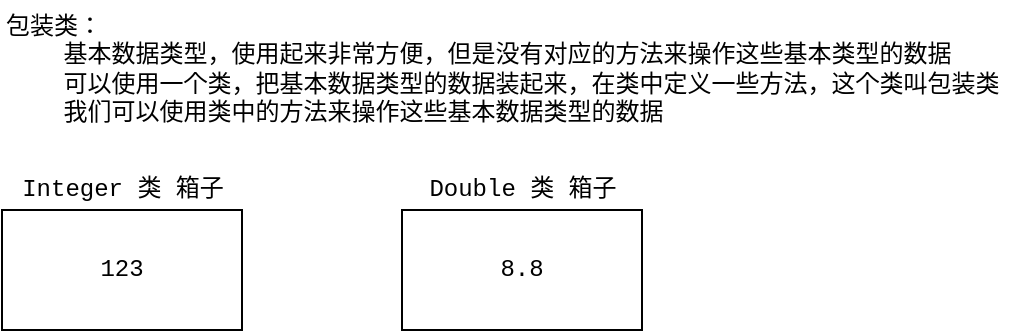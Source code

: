 <mxfile version="13.6.2" type="device"><diagram id="fupGzITjWflWSp4emgyc" name="Page-1"><mxGraphModel dx="1536" dy="858" grid="1" gridSize="10" guides="1" tooltips="1" connect="1" arrows="1" fold="1" page="1" pageScale="1" pageWidth="1100" pageHeight="850" math="0" shadow="0"><root><mxCell id="0"/><mxCell id="1" parent="0"/><mxCell id="mbbyOIepwgUlQ1_0wy88-1" value="包装类：&lt;br&gt;&amp;nbsp; &amp;nbsp; 基本数据类型，使用起来非常方便，但是没有对应的方法来操作这些基本类型的数据&lt;br&gt;&amp;nbsp; &amp;nbsp; 可以使用一个类，把基本数据类型的数据装起来，在类中定义一些方法，这个类叫包装类&lt;br&gt;&amp;nbsp; &amp;nbsp; 我们可以使用类中的方法来操作这些基本数据类型的数据" style="text;html=1;align=left;verticalAlign=top;resizable=0;points=[];autosize=1;fontFamily=Courier New;" vertex="1" parent="1"><mxGeometry x="40" y="35" width="510" height="60" as="geometry"/></mxCell><mxCell id="mbbyOIepwgUlQ1_0wy88-2" value="123" style="rounded=0;whiteSpace=wrap;html=1;fontFamily=Courier New;" vertex="1" parent="1"><mxGeometry x="40" y="140" width="120" height="60" as="geometry"/></mxCell><mxCell id="mbbyOIepwgUlQ1_0wy88-3" value="Integer 类 箱子" style="text;html=1;align=center;verticalAlign=middle;resizable=0;points=[];autosize=1;fontFamily=Courier New;" vertex="1" parent="1"><mxGeometry x="40" y="120" width="120" height="20" as="geometry"/></mxCell><mxCell id="mbbyOIepwgUlQ1_0wy88-4" value="Double&amp;nbsp;类 箱子" style="text;html=1;align=center;verticalAlign=middle;resizable=0;points=[];autosize=1;fontFamily=Courier New;" vertex="1" parent="1"><mxGeometry x="245" y="120" width="110" height="20" as="geometry"/></mxCell><mxCell id="mbbyOIepwgUlQ1_0wy88-5" value="8.8" style="rounded=0;whiteSpace=wrap;html=1;fontFamily=Courier New;" vertex="1" parent="1"><mxGeometry x="240" y="140" width="120" height="60" as="geometry"/></mxCell></root></mxGraphModel></diagram></mxfile>